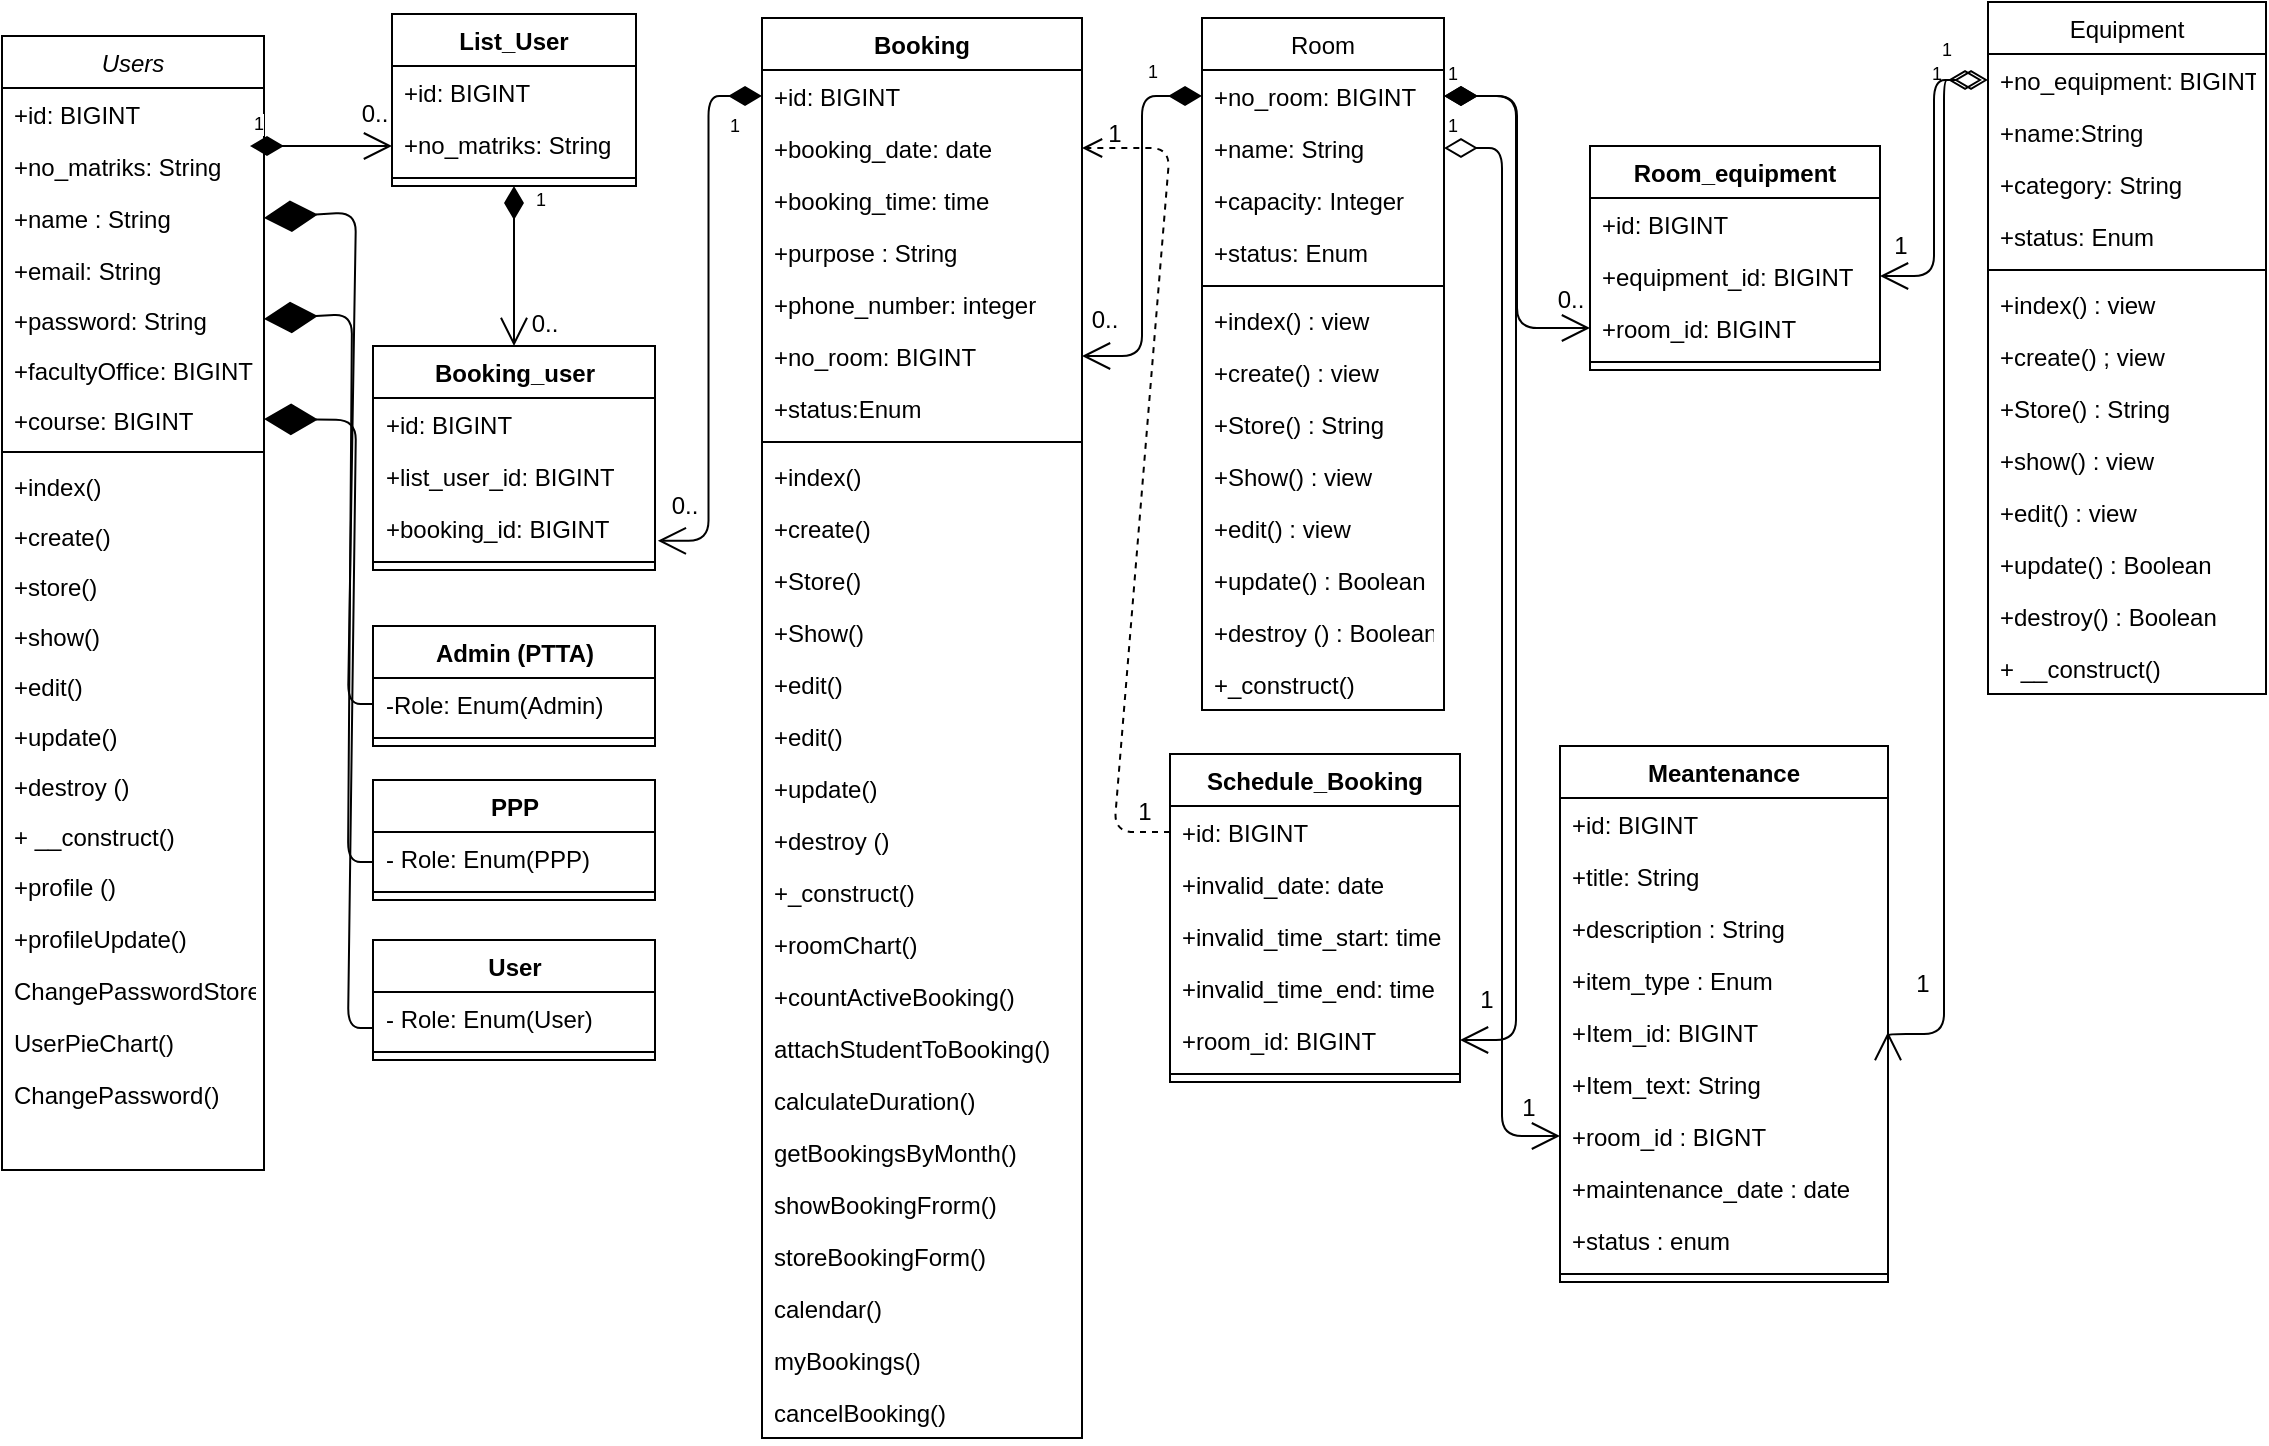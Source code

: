 <mxfile>
    <diagram id="C5RBs43oDa-KdzZeNtuy" name="Page-1">
        <mxGraphModel dx="941" dy="563" grid="0" gridSize="10" guides="1" tooltips="1" connect="1" arrows="1" fold="1" page="1" pageScale="1" pageWidth="1169" pageHeight="827" math="0" shadow="0">
            <root>
                <mxCell id="WIyWlLk6GJQsqaUBKTNV-0"/>
                <mxCell id="WIyWlLk6GJQsqaUBKTNV-1" parent="WIyWlLk6GJQsqaUBKTNV-0"/>
                <mxCell id="zkfFHV4jXpPFQw0GAbJ--0" value="Users" style="swimlane;fontStyle=2;align=center;verticalAlign=top;childLayout=stackLayout;horizontal=1;startSize=26;horizontalStack=0;resizeParent=1;resizeLast=0;collapsible=1;marginBottom=0;rounded=0;shadow=0;strokeWidth=1;" parent="WIyWlLk6GJQsqaUBKTNV-1" vertex="1">
                    <mxGeometry x="23" y="23" width="131" height="567" as="geometry">
                        <mxRectangle x="7" y="9" width="160" height="26" as="alternateBounds"/>
                    </mxGeometry>
                </mxCell>
                <mxCell id="zkfFHV4jXpPFQw0GAbJ--1" value="+id: BIGINT" style="text;align=left;verticalAlign=top;spacingLeft=4;spacingRight=4;overflow=hidden;rotatable=0;points=[[0,0.5],[1,0.5]];portConstraint=eastwest;" parent="zkfFHV4jXpPFQw0GAbJ--0" vertex="1">
                    <mxGeometry y="26" width="131" height="26" as="geometry"/>
                </mxCell>
                <mxCell id="zkfFHV4jXpPFQw0GAbJ--2" value="+no_matriks: String" style="text;align=left;verticalAlign=top;spacingLeft=4;spacingRight=4;overflow=hidden;rotatable=0;points=[[0,0.5],[1,0.5]];portConstraint=eastwest;rounded=0;shadow=0;html=0;" parent="zkfFHV4jXpPFQw0GAbJ--0" vertex="1">
                    <mxGeometry y="52" width="131" height="26" as="geometry"/>
                </mxCell>
                <mxCell id="zkfFHV4jXpPFQw0GAbJ--3" value="+name : String" style="text;align=left;verticalAlign=top;spacingLeft=4;spacingRight=4;overflow=hidden;rotatable=0;points=[[0,0.5],[1,0.5]];portConstraint=eastwest;rounded=0;shadow=0;html=0;" parent="zkfFHV4jXpPFQw0GAbJ--0" vertex="1">
                    <mxGeometry y="78" width="131" height="26" as="geometry"/>
                </mxCell>
                <mxCell id="zkfFHV4jXpPFQw0GAbJ--5" value="+email: String" style="text;align=left;verticalAlign=top;spacingLeft=4;spacingRight=4;overflow=hidden;rotatable=0;points=[[0,0.5],[1,0.5]];portConstraint=eastwest;" parent="zkfFHV4jXpPFQw0GAbJ--0" vertex="1">
                    <mxGeometry y="104" width="131" height="25" as="geometry"/>
                </mxCell>
                <mxCell id="dc5tJiSx3U5dg_iKjcZc-2" value="+password: String" style="text;align=left;verticalAlign=top;spacingLeft=4;spacingRight=4;overflow=hidden;rotatable=0;points=[[0,0.5],[1,0.5]];portConstraint=eastwest;" parent="zkfFHV4jXpPFQw0GAbJ--0" vertex="1">
                    <mxGeometry y="129" width="131" height="25" as="geometry"/>
                </mxCell>
                <mxCell id="dc5tJiSx3U5dg_iKjcZc-3" value="+facultyOffice: BIGINT" style="text;align=left;verticalAlign=top;spacingLeft=4;spacingRight=4;overflow=hidden;rotatable=0;points=[[0,0.5],[1,0.5]];portConstraint=eastwest;" parent="zkfFHV4jXpPFQw0GAbJ--0" vertex="1">
                    <mxGeometry y="154" width="131" height="25" as="geometry"/>
                </mxCell>
                <mxCell id="dc5tJiSx3U5dg_iKjcZc-6" value="+course: BIGINT" style="text;align=left;verticalAlign=top;spacingLeft=4;spacingRight=4;overflow=hidden;rotatable=0;points=[[0,0.5],[1,0.5]];portConstraint=eastwest;" parent="zkfFHV4jXpPFQw0GAbJ--0" vertex="1">
                    <mxGeometry y="179" width="131" height="25" as="geometry"/>
                </mxCell>
                <mxCell id="zkfFHV4jXpPFQw0GAbJ--4" value="" style="line;html=1;strokeWidth=1;align=left;verticalAlign=middle;spacingTop=-1;spacingLeft=3;spacingRight=3;rotatable=0;labelPosition=right;points=[];portConstraint=eastwest;" parent="zkfFHV4jXpPFQw0GAbJ--0" vertex="1">
                    <mxGeometry y="204" width="131" height="8" as="geometry"/>
                </mxCell>
                <mxCell id="dc5tJiSx3U5dg_iKjcZc-72" value="+index()" style="text;align=left;verticalAlign=top;spacingLeft=4;spacingRight=4;overflow=hidden;rotatable=0;points=[[0,0.5],[1,0.5]];portConstraint=eastwest;" parent="zkfFHV4jXpPFQw0GAbJ--0" vertex="1">
                    <mxGeometry y="212" width="131" height="25" as="geometry"/>
                </mxCell>
                <mxCell id="dc5tJiSx3U5dg_iKjcZc-73" value="+create()" style="text;align=left;verticalAlign=top;spacingLeft=4;spacingRight=4;overflow=hidden;rotatable=0;points=[[0,0.5],[1,0.5]];portConstraint=eastwest;" parent="zkfFHV4jXpPFQw0GAbJ--0" vertex="1">
                    <mxGeometry y="237" width="131" height="25" as="geometry"/>
                </mxCell>
                <mxCell id="dc5tJiSx3U5dg_iKjcZc-74" value="+store()" style="text;align=left;verticalAlign=top;spacingLeft=4;spacingRight=4;overflow=hidden;rotatable=0;points=[[0,0.5],[1,0.5]];portConstraint=eastwest;" parent="zkfFHV4jXpPFQw0GAbJ--0" vertex="1">
                    <mxGeometry y="262" width="131" height="25" as="geometry"/>
                </mxCell>
                <mxCell id="dc5tJiSx3U5dg_iKjcZc-75" value="+show()" style="text;align=left;verticalAlign=top;spacingLeft=4;spacingRight=4;overflow=hidden;rotatable=0;points=[[0,0.5],[1,0.5]];portConstraint=eastwest;" parent="zkfFHV4jXpPFQw0GAbJ--0" vertex="1">
                    <mxGeometry y="287" width="131" height="25" as="geometry"/>
                </mxCell>
                <mxCell id="dc5tJiSx3U5dg_iKjcZc-76" value="+edit()" style="text;align=left;verticalAlign=top;spacingLeft=4;spacingRight=4;overflow=hidden;rotatable=0;points=[[0,0.5],[1,0.5]];portConstraint=eastwest;" parent="zkfFHV4jXpPFQw0GAbJ--0" vertex="1">
                    <mxGeometry y="312" width="131" height="25" as="geometry"/>
                </mxCell>
                <mxCell id="dc5tJiSx3U5dg_iKjcZc-77" value="+update() " style="text;align=left;verticalAlign=top;spacingLeft=4;spacingRight=4;overflow=hidden;rotatable=0;points=[[0,0.5],[1,0.5]];portConstraint=eastwest;" parent="zkfFHV4jXpPFQw0GAbJ--0" vertex="1">
                    <mxGeometry y="337" width="131" height="25" as="geometry"/>
                </mxCell>
                <mxCell id="dc5tJiSx3U5dg_iKjcZc-5" value="+destroy ()" style="text;align=left;verticalAlign=top;spacingLeft=4;spacingRight=4;overflow=hidden;rotatable=0;points=[[0,0.5],[1,0.5]];portConstraint=eastwest;" parent="zkfFHV4jXpPFQw0GAbJ--0" vertex="1">
                    <mxGeometry y="362" width="131" height="25" as="geometry"/>
                </mxCell>
                <mxCell id="dc5tJiSx3U5dg_iKjcZc-86" value="+ __construct()" style="text;align=left;verticalAlign=top;spacingLeft=4;spacingRight=4;overflow=hidden;rotatable=0;points=[[0,0.5],[1,0.5]];portConstraint=eastwest;" parent="zkfFHV4jXpPFQw0GAbJ--0" vertex="1">
                    <mxGeometry y="387" width="131" height="25" as="geometry"/>
                </mxCell>
                <mxCell id="2" value="+profile ()&amp;nbsp;" style="text;strokeColor=none;fillColor=none;align=left;verticalAlign=top;spacingLeft=4;spacingRight=4;overflow=hidden;rotatable=0;points=[[0,0.5],[1,0.5]];portConstraint=eastwest;whiteSpace=wrap;html=1;" parent="zkfFHV4jXpPFQw0GAbJ--0" vertex="1">
                    <mxGeometry y="412" width="131" height="26" as="geometry"/>
                </mxCell>
                <mxCell id="3" value="+profileUpdate()&amp;nbsp;" style="text;strokeColor=none;fillColor=none;align=left;verticalAlign=top;spacingLeft=4;spacingRight=4;overflow=hidden;rotatable=0;points=[[0,0.5],[1,0.5]];portConstraint=eastwest;whiteSpace=wrap;html=1;" parent="zkfFHV4jXpPFQw0GAbJ--0" vertex="1">
                    <mxGeometry y="438" width="131" height="26" as="geometry"/>
                </mxCell>
                <mxCell id="7" value="ChangePasswordStore()&amp;nbsp;" style="text;strokeColor=none;fillColor=none;align=left;verticalAlign=top;spacingLeft=4;spacingRight=4;overflow=hidden;rotatable=0;points=[[0,0.5],[1,0.5]];portConstraint=eastwest;whiteSpace=wrap;html=1;" parent="zkfFHV4jXpPFQw0GAbJ--0" vertex="1">
                    <mxGeometry y="464" width="131" height="26" as="geometry"/>
                </mxCell>
                <mxCell id="9" value="UserPieChart()&amp;nbsp;" style="text;strokeColor=none;fillColor=none;align=left;verticalAlign=top;spacingLeft=4;spacingRight=4;overflow=hidden;rotatable=0;points=[[0,0.5],[1,0.5]];portConstraint=eastwest;whiteSpace=wrap;html=1;" parent="zkfFHV4jXpPFQw0GAbJ--0" vertex="1">
                    <mxGeometry y="490" width="131" height="26" as="geometry"/>
                </mxCell>
                <mxCell id="6" value="ChangePassword()" style="text;strokeColor=none;fillColor=none;align=left;verticalAlign=top;spacingLeft=4;spacingRight=4;overflow=hidden;rotatable=0;points=[[0,0.5],[1,0.5]];portConstraint=eastwest;whiteSpace=wrap;html=1;" parent="zkfFHV4jXpPFQw0GAbJ--0" vertex="1">
                    <mxGeometry y="516" width="131" height="26" as="geometry"/>
                </mxCell>
                <mxCell id="zkfFHV4jXpPFQw0GAbJ--17" value="Room" style="swimlane;fontStyle=0;align=center;verticalAlign=top;childLayout=stackLayout;horizontal=1;startSize=26;horizontalStack=0;resizeParent=1;resizeLast=0;collapsible=1;marginBottom=0;rounded=0;shadow=0;strokeWidth=1;" parent="WIyWlLk6GJQsqaUBKTNV-1" vertex="1">
                    <mxGeometry x="623" y="14" width="121" height="346" as="geometry">
                        <mxRectangle x="352" y="335" width="160" height="26" as="alternateBounds"/>
                    </mxGeometry>
                </mxCell>
                <mxCell id="zkfFHV4jXpPFQw0GAbJ--18" value="+no_room: BIGINT" style="text;align=left;verticalAlign=top;spacingLeft=4;spacingRight=4;overflow=hidden;rotatable=0;points=[[0,0.5],[1,0.5]];portConstraint=eastwest;" parent="zkfFHV4jXpPFQw0GAbJ--17" vertex="1">
                    <mxGeometry y="26" width="121" height="26" as="geometry"/>
                </mxCell>
                <mxCell id="zkfFHV4jXpPFQw0GAbJ--19" value="+name: String" style="text;align=left;verticalAlign=top;spacingLeft=4;spacingRight=4;overflow=hidden;rotatable=0;points=[[0,0.5],[1,0.5]];portConstraint=eastwest;rounded=0;shadow=0;html=0;" parent="zkfFHV4jXpPFQw0GAbJ--17" vertex="1">
                    <mxGeometry y="52" width="121" height="26" as="geometry"/>
                </mxCell>
                <mxCell id="zkfFHV4jXpPFQw0GAbJ--20" value="+capacity: Integer " style="text;align=left;verticalAlign=top;spacingLeft=4;spacingRight=4;overflow=hidden;rotatable=0;points=[[0,0.5],[1,0.5]];portConstraint=eastwest;rounded=0;shadow=0;html=0;" parent="zkfFHV4jXpPFQw0GAbJ--17" vertex="1">
                    <mxGeometry y="78" width="121" height="26" as="geometry"/>
                </mxCell>
                <mxCell id="zkfFHV4jXpPFQw0GAbJ--21" value="+status: Enum" style="text;align=left;verticalAlign=top;spacingLeft=4;spacingRight=4;overflow=hidden;rotatable=0;points=[[0,0.5],[1,0.5]];portConstraint=eastwest;rounded=0;shadow=0;html=0;" parent="zkfFHV4jXpPFQw0GAbJ--17" vertex="1">
                    <mxGeometry y="104" width="121" height="26" as="geometry"/>
                </mxCell>
                <mxCell id="zkfFHV4jXpPFQw0GAbJ--23" value="" style="line;html=1;strokeWidth=1;align=left;verticalAlign=middle;spacingTop=-1;spacingLeft=3;spacingRight=3;rotatable=0;labelPosition=right;points=[];portConstraint=eastwest;" parent="zkfFHV4jXpPFQw0GAbJ--17" vertex="1">
                    <mxGeometry y="130" width="121" height="8" as="geometry"/>
                </mxCell>
                <mxCell id="zkfFHV4jXpPFQw0GAbJ--24" value="+index() : view" style="text;align=left;verticalAlign=top;spacingLeft=4;spacingRight=4;overflow=hidden;rotatable=0;points=[[0,0.5],[1,0.5]];portConstraint=eastwest;" parent="zkfFHV4jXpPFQw0GAbJ--17" vertex="1">
                    <mxGeometry y="138" width="121" height="26" as="geometry"/>
                </mxCell>
                <mxCell id="dc5tJiSx3U5dg_iKjcZc-102" value="+create() : view" style="text;align=left;verticalAlign=top;spacingLeft=4;spacingRight=4;overflow=hidden;rotatable=0;points=[[0,0.5],[1,0.5]];portConstraint=eastwest;" parent="zkfFHV4jXpPFQw0GAbJ--17" vertex="1">
                    <mxGeometry y="164" width="121" height="26" as="geometry"/>
                </mxCell>
                <mxCell id="dc5tJiSx3U5dg_iKjcZc-103" value="+Store() : String" style="text;align=left;verticalAlign=top;spacingLeft=4;spacingRight=4;overflow=hidden;rotatable=0;points=[[0,0.5],[1,0.5]];portConstraint=eastwest;" parent="zkfFHV4jXpPFQw0GAbJ--17" vertex="1">
                    <mxGeometry y="190" width="121" height="26" as="geometry"/>
                </mxCell>
                <mxCell id="dc5tJiSx3U5dg_iKjcZc-104" value="+Show() : view" style="text;align=left;verticalAlign=top;spacingLeft=4;spacingRight=4;overflow=hidden;rotatable=0;points=[[0,0.5],[1,0.5]];portConstraint=eastwest;" parent="zkfFHV4jXpPFQw0GAbJ--17" vertex="1">
                    <mxGeometry y="216" width="121" height="26" as="geometry"/>
                </mxCell>
                <mxCell id="dc5tJiSx3U5dg_iKjcZc-105" value="+edit() : view" style="text;align=left;verticalAlign=top;spacingLeft=4;spacingRight=4;overflow=hidden;rotatable=0;points=[[0,0.5],[1,0.5]];portConstraint=eastwest;" parent="zkfFHV4jXpPFQw0GAbJ--17" vertex="1">
                    <mxGeometry y="242" width="121" height="26" as="geometry"/>
                </mxCell>
                <mxCell id="dc5tJiSx3U5dg_iKjcZc-106" value="+update() : Boolean " style="text;align=left;verticalAlign=top;spacingLeft=4;spacingRight=4;overflow=hidden;rotatable=0;points=[[0,0.5],[1,0.5]];portConstraint=eastwest;" parent="zkfFHV4jXpPFQw0GAbJ--17" vertex="1">
                    <mxGeometry y="268" width="121" height="26" as="geometry"/>
                </mxCell>
                <mxCell id="dc5tJiSx3U5dg_iKjcZc-107" value="+destroy () : Boolean" style="text;align=left;verticalAlign=top;spacingLeft=4;spacingRight=4;overflow=hidden;rotatable=0;points=[[0,0.5],[1,0.5]];portConstraint=eastwest;" parent="zkfFHV4jXpPFQw0GAbJ--17" vertex="1">
                    <mxGeometry y="294" width="121" height="26" as="geometry"/>
                </mxCell>
                <mxCell id="dc5tJiSx3U5dg_iKjcZc-108" value="+_construct() " style="text;align=left;verticalAlign=top;spacingLeft=4;spacingRight=4;overflow=hidden;rotatable=0;points=[[0,0.5],[1,0.5]];portConstraint=eastwest;" parent="zkfFHV4jXpPFQw0GAbJ--17" vertex="1">
                    <mxGeometry y="320" width="121" height="26" as="geometry"/>
                </mxCell>
                <mxCell id="dc5tJiSx3U5dg_iKjcZc-39" value="Booking" style="swimlane;fontStyle=1;align=center;verticalAlign=top;childLayout=stackLayout;horizontal=1;startSize=26;horizontalStack=0;resizeParent=1;resizeParentMax=0;resizeLast=0;collapsible=1;marginBottom=0;whiteSpace=wrap;html=1;" parent="WIyWlLk6GJQsqaUBKTNV-1" vertex="1">
                    <mxGeometry x="403" y="14" width="160" height="710" as="geometry">
                        <mxRectangle x="390" y="461" width="78" height="26" as="alternateBounds"/>
                    </mxGeometry>
                </mxCell>
                <mxCell id="dc5tJiSx3U5dg_iKjcZc-44" value="+id: BIGINT" style="text;strokeColor=none;fillColor=none;align=left;verticalAlign=top;spacingLeft=4;spacingRight=4;overflow=hidden;rotatable=0;points=[[0,0.5],[1,0.5]];portConstraint=eastwest;whiteSpace=wrap;html=1;" parent="dc5tJiSx3U5dg_iKjcZc-39" vertex="1">
                    <mxGeometry y="26" width="160" height="26" as="geometry"/>
                </mxCell>
                <mxCell id="dc5tJiSx3U5dg_iKjcZc-45" value="+booking_date: date" style="text;strokeColor=none;fillColor=none;align=left;verticalAlign=top;spacingLeft=4;spacingRight=4;overflow=hidden;rotatable=0;points=[[0,0.5],[1,0.5]];portConstraint=eastwest;whiteSpace=wrap;html=1;" parent="dc5tJiSx3U5dg_iKjcZc-39" vertex="1">
                    <mxGeometry y="52" width="160" height="26" as="geometry"/>
                </mxCell>
                <mxCell id="dc5tJiSx3U5dg_iKjcZc-46" value="+booking_time: time" style="text;strokeColor=none;fillColor=none;align=left;verticalAlign=top;spacingLeft=4;spacingRight=4;overflow=hidden;rotatable=0;points=[[0,0.5],[1,0.5]];portConstraint=eastwest;whiteSpace=wrap;html=1;" parent="dc5tJiSx3U5dg_iKjcZc-39" vertex="1">
                    <mxGeometry y="78" width="160" height="26" as="geometry"/>
                </mxCell>
                <mxCell id="dc5tJiSx3U5dg_iKjcZc-40" value="+purpose : String" style="text;strokeColor=none;fillColor=none;align=left;verticalAlign=top;spacingLeft=4;spacingRight=4;overflow=hidden;rotatable=0;points=[[0,0.5],[1,0.5]];portConstraint=eastwest;whiteSpace=wrap;html=1;" parent="dc5tJiSx3U5dg_iKjcZc-39" vertex="1">
                    <mxGeometry y="104" width="160" height="26" as="geometry"/>
                </mxCell>
                <mxCell id="dc5tJiSx3U5dg_iKjcZc-47" value="+phone_number: integer" style="text;strokeColor=none;fillColor=none;align=left;verticalAlign=top;spacingLeft=4;spacingRight=4;overflow=hidden;rotatable=0;points=[[0,0.5],[1,0.5]];portConstraint=eastwest;whiteSpace=wrap;html=1;" parent="dc5tJiSx3U5dg_iKjcZc-39" vertex="1">
                    <mxGeometry y="130" width="160" height="26" as="geometry"/>
                </mxCell>
                <mxCell id="dc5tJiSx3U5dg_iKjcZc-48" value="+no_room: BIGINT" style="text;strokeColor=none;fillColor=none;align=left;verticalAlign=top;spacingLeft=4;spacingRight=4;overflow=hidden;rotatable=0;points=[[0,0.5],[1,0.5]];portConstraint=eastwest;whiteSpace=wrap;html=1;" parent="dc5tJiSx3U5dg_iKjcZc-39" vertex="1">
                    <mxGeometry y="156" width="160" height="26" as="geometry"/>
                </mxCell>
                <mxCell id="dc5tJiSx3U5dg_iKjcZc-50" value="+status:Enum" style="text;strokeColor=none;fillColor=none;align=left;verticalAlign=top;spacingLeft=4;spacingRight=4;overflow=hidden;rotatable=0;points=[[0,0.5],[1,0.5]];portConstraint=eastwest;whiteSpace=wrap;html=1;" parent="dc5tJiSx3U5dg_iKjcZc-39" vertex="1">
                    <mxGeometry y="182" width="160" height="26" as="geometry"/>
                </mxCell>
                <mxCell id="dc5tJiSx3U5dg_iKjcZc-41" value="" style="line;strokeWidth=1;fillColor=none;align=left;verticalAlign=middle;spacingTop=-1;spacingLeft=3;spacingRight=3;rotatable=0;labelPosition=right;points=[];portConstraint=eastwest;strokeColor=inherit;" parent="dc5tJiSx3U5dg_iKjcZc-39" vertex="1">
                    <mxGeometry y="208" width="160" height="8" as="geometry"/>
                </mxCell>
                <mxCell id="dc5tJiSx3U5dg_iKjcZc-42" value="&lt;span style=&quot;text-wrap-mode: nowrap;&quot;&gt;+index()&amp;nbsp;&lt;/span&gt;" style="text;strokeColor=none;fillColor=none;align=left;verticalAlign=top;spacingLeft=4;spacingRight=4;overflow=hidden;rotatable=0;points=[[0,0.5],[1,0.5]];portConstraint=eastwest;whiteSpace=wrap;html=1;" parent="dc5tJiSx3U5dg_iKjcZc-39" vertex="1">
                    <mxGeometry y="216" width="160" height="26" as="geometry"/>
                </mxCell>
                <mxCell id="dc5tJiSx3U5dg_iKjcZc-109" value="&lt;span style=&quot;text-wrap-mode: nowrap;&quot;&gt;+create()&lt;/span&gt;" style="text;strokeColor=none;fillColor=none;align=left;verticalAlign=top;spacingLeft=4;spacingRight=4;overflow=hidden;rotatable=0;points=[[0,0.5],[1,0.5]];portConstraint=eastwest;whiteSpace=wrap;html=1;" parent="dc5tJiSx3U5dg_iKjcZc-39" vertex="1">
                    <mxGeometry y="242" width="160" height="26" as="geometry"/>
                </mxCell>
                <mxCell id="dc5tJiSx3U5dg_iKjcZc-110" value="&lt;span style=&quot;text-wrap-mode: nowrap;&quot;&gt;+Store()&amp;nbsp;&lt;/span&gt;" style="text;strokeColor=none;fillColor=none;align=left;verticalAlign=top;spacingLeft=4;spacingRight=4;overflow=hidden;rotatable=0;points=[[0,0.5],[1,0.5]];portConstraint=eastwest;whiteSpace=wrap;html=1;" parent="dc5tJiSx3U5dg_iKjcZc-39" vertex="1">
                    <mxGeometry y="268" width="160" height="26" as="geometry"/>
                </mxCell>
                <mxCell id="dc5tJiSx3U5dg_iKjcZc-111" value="&lt;span style=&quot;text-wrap-mode: nowrap;&quot;&gt;+Show()&lt;/span&gt;" style="text;strokeColor=none;fillColor=none;align=left;verticalAlign=top;spacingLeft=4;spacingRight=4;overflow=hidden;rotatable=0;points=[[0,0.5],[1,0.5]];portConstraint=eastwest;whiteSpace=wrap;html=1;" parent="dc5tJiSx3U5dg_iKjcZc-39" vertex="1">
                    <mxGeometry y="294" width="160" height="26" as="geometry"/>
                </mxCell>
                <mxCell id="dc5tJiSx3U5dg_iKjcZc-112" value="&lt;span style=&quot;text-wrap-mode: nowrap;&quot;&gt;+edit()&amp;nbsp;&lt;/span&gt;" style="text;strokeColor=none;fillColor=none;align=left;verticalAlign=top;spacingLeft=4;spacingRight=4;overflow=hidden;rotatable=0;points=[[0,0.5],[1,0.5]];portConstraint=eastwest;whiteSpace=wrap;html=1;" parent="dc5tJiSx3U5dg_iKjcZc-39" vertex="1">
                    <mxGeometry y="320" width="160" height="26" as="geometry"/>
                </mxCell>
                <mxCell id="dc5tJiSx3U5dg_iKjcZc-113" value="&lt;span style=&quot;text-wrap-mode: nowrap;&quot;&gt;+edit()&amp;nbsp;&lt;/span&gt;" style="text;strokeColor=none;fillColor=none;align=left;verticalAlign=top;spacingLeft=4;spacingRight=4;overflow=hidden;rotatable=0;points=[[0,0.5],[1,0.5]];portConstraint=eastwest;whiteSpace=wrap;html=1;" parent="dc5tJiSx3U5dg_iKjcZc-39" vertex="1">
                    <mxGeometry y="346" width="160" height="26" as="geometry"/>
                </mxCell>
                <mxCell id="dc5tJiSx3U5dg_iKjcZc-114" value="&lt;span style=&quot;text-wrap-mode: nowrap;&quot;&gt;+update()&amp;nbsp;&lt;/span&gt;" style="text;strokeColor=none;fillColor=none;align=left;verticalAlign=top;spacingLeft=4;spacingRight=4;overflow=hidden;rotatable=0;points=[[0,0.5],[1,0.5]];portConstraint=eastwest;whiteSpace=wrap;html=1;" parent="dc5tJiSx3U5dg_iKjcZc-39" vertex="1">
                    <mxGeometry y="372" width="160" height="26" as="geometry"/>
                </mxCell>
                <mxCell id="dc5tJiSx3U5dg_iKjcZc-115" value="&lt;span style=&quot;text-wrap-mode: nowrap;&quot;&gt;+destroy ()&lt;/span&gt;" style="text;strokeColor=none;fillColor=none;align=left;verticalAlign=top;spacingLeft=4;spacingRight=4;overflow=hidden;rotatable=0;points=[[0,0.5],[1,0.5]];portConstraint=eastwest;whiteSpace=wrap;html=1;" parent="dc5tJiSx3U5dg_iKjcZc-39" vertex="1">
                    <mxGeometry y="398" width="160" height="26" as="geometry"/>
                </mxCell>
                <mxCell id="dc5tJiSx3U5dg_iKjcZc-116" value="&lt;span style=&quot;text-wrap-mode: nowrap;&quot;&gt;+_construct()&amp;nbsp;&lt;/span&gt;" style="text;strokeColor=none;fillColor=none;align=left;verticalAlign=top;spacingLeft=4;spacingRight=4;overflow=hidden;rotatable=0;points=[[0,0.5],[1,0.5]];portConstraint=eastwest;whiteSpace=wrap;html=1;" parent="dc5tJiSx3U5dg_iKjcZc-39" vertex="1">
                    <mxGeometry y="424" width="160" height="26" as="geometry"/>
                </mxCell>
                <mxCell id="dc5tJiSx3U5dg_iKjcZc-117" value="&lt;span style=&quot;text-wrap-mode: nowrap;&quot;&gt;+roomChart()&amp;nbsp;&lt;/span&gt;" style="text;strokeColor=none;fillColor=none;align=left;verticalAlign=top;spacingLeft=4;spacingRight=4;overflow=hidden;rotatable=0;points=[[0,0.5],[1,0.5]];portConstraint=eastwest;whiteSpace=wrap;html=1;" parent="dc5tJiSx3U5dg_iKjcZc-39" vertex="1">
                    <mxGeometry y="450" width="160" height="26" as="geometry"/>
                </mxCell>
                <mxCell id="116" value="&lt;span style=&quot;text-wrap-mode: nowrap;&quot;&gt;+countActiveBooking()&lt;/span&gt;" style="text;strokeColor=none;fillColor=none;align=left;verticalAlign=top;spacingLeft=4;spacingRight=4;overflow=hidden;rotatable=0;points=[[0,0.5],[1,0.5]];portConstraint=eastwest;whiteSpace=wrap;html=1;" parent="dc5tJiSx3U5dg_iKjcZc-39" vertex="1">
                    <mxGeometry y="476" width="160" height="26" as="geometry"/>
                </mxCell>
                <mxCell id="117" value="&lt;span style=&quot;text-wrap-mode: nowrap;&quot;&gt;attachStudentToBooking()&lt;/span&gt;" style="text;strokeColor=none;fillColor=none;align=left;verticalAlign=top;spacingLeft=4;spacingRight=4;overflow=hidden;rotatable=0;points=[[0,0.5],[1,0.5]];portConstraint=eastwest;whiteSpace=wrap;html=1;" parent="dc5tJiSx3U5dg_iKjcZc-39" vertex="1">
                    <mxGeometry y="502" width="160" height="26" as="geometry"/>
                </mxCell>
                <mxCell id="118" value="&lt;span style=&quot;text-wrap-mode: nowrap;&quot;&gt;calculateDuration()&lt;/span&gt;" style="text;strokeColor=none;fillColor=none;align=left;verticalAlign=top;spacingLeft=4;spacingRight=4;overflow=hidden;rotatable=0;points=[[0,0.5],[1,0.5]];portConstraint=eastwest;whiteSpace=wrap;html=1;" parent="dc5tJiSx3U5dg_iKjcZc-39" vertex="1">
                    <mxGeometry y="528" width="160" height="26" as="geometry"/>
                </mxCell>
                <mxCell id="119" value="&lt;span style=&quot;text-wrap-mode: nowrap;&quot;&gt;getBookingsByMonth()&lt;/span&gt;" style="text;strokeColor=none;fillColor=none;align=left;verticalAlign=top;spacingLeft=4;spacingRight=4;overflow=hidden;rotatable=0;points=[[0,0.5],[1,0.5]];portConstraint=eastwest;whiteSpace=wrap;html=1;" parent="dc5tJiSx3U5dg_iKjcZc-39" vertex="1">
                    <mxGeometry y="554" width="160" height="26" as="geometry"/>
                </mxCell>
                <mxCell id="120" value="&lt;span style=&quot;text-wrap-mode: nowrap;&quot;&gt;showBookingFrorm()&lt;/span&gt;" style="text;strokeColor=none;fillColor=none;align=left;verticalAlign=top;spacingLeft=4;spacingRight=4;overflow=hidden;rotatable=0;points=[[0,0.5],[1,0.5]];portConstraint=eastwest;whiteSpace=wrap;html=1;" parent="dc5tJiSx3U5dg_iKjcZc-39" vertex="1">
                    <mxGeometry y="580" width="160" height="26" as="geometry"/>
                </mxCell>
                <mxCell id="121" value="&lt;span style=&quot;text-wrap-mode: nowrap;&quot;&gt;storeBookingForm()&lt;/span&gt;" style="text;strokeColor=none;fillColor=none;align=left;verticalAlign=top;spacingLeft=4;spacingRight=4;overflow=hidden;rotatable=0;points=[[0,0.5],[1,0.5]];portConstraint=eastwest;whiteSpace=wrap;html=1;" parent="dc5tJiSx3U5dg_iKjcZc-39" vertex="1">
                    <mxGeometry y="606" width="160" height="26" as="geometry"/>
                </mxCell>
                <mxCell id="122" value="&lt;span style=&quot;text-wrap-mode: nowrap;&quot;&gt;calendar()&lt;/span&gt;" style="text;strokeColor=none;fillColor=none;align=left;verticalAlign=top;spacingLeft=4;spacingRight=4;overflow=hidden;rotatable=0;points=[[0,0.5],[1,0.5]];portConstraint=eastwest;whiteSpace=wrap;html=1;" parent="dc5tJiSx3U5dg_iKjcZc-39" vertex="1">
                    <mxGeometry y="632" width="160" height="26" as="geometry"/>
                </mxCell>
                <mxCell id="123" value="myBookings()" style="text;strokeColor=none;fillColor=none;align=left;verticalAlign=top;spacingLeft=4;spacingRight=4;overflow=hidden;rotatable=0;points=[[0,0.5],[1,0.5]];portConstraint=eastwest;whiteSpace=wrap;html=1;" parent="dc5tJiSx3U5dg_iKjcZc-39" vertex="1">
                    <mxGeometry y="658" width="160" height="26" as="geometry"/>
                </mxCell>
                <mxCell id="38" value="cancelBooking()" style="text;strokeColor=none;fillColor=none;align=left;verticalAlign=top;spacingLeft=4;spacingRight=4;overflow=hidden;rotatable=0;points=[[0,0.5],[1,0.5]];portConstraint=eastwest;whiteSpace=wrap;html=1;" parent="dc5tJiSx3U5dg_iKjcZc-39" vertex="1">
                    <mxGeometry y="684" width="160" height="26" as="geometry"/>
                </mxCell>
                <mxCell id="dc5tJiSx3U5dg_iKjcZc-88" value="Equipment" style="swimlane;fontStyle=0;align=center;verticalAlign=top;childLayout=stackLayout;horizontal=1;startSize=26;horizontalStack=0;resizeParent=1;resizeLast=0;collapsible=1;marginBottom=0;rounded=0;shadow=0;strokeWidth=1;" parent="WIyWlLk6GJQsqaUBKTNV-1" vertex="1">
                    <mxGeometry x="1016" y="6" width="139" height="346" as="geometry">
                        <mxRectangle x="27" y="335" width="160" height="26" as="alternateBounds"/>
                    </mxGeometry>
                </mxCell>
                <mxCell id="dc5tJiSx3U5dg_iKjcZc-89" value="+no_equipment: BIGINT" style="text;align=left;verticalAlign=top;spacingLeft=4;spacingRight=4;overflow=hidden;rotatable=0;points=[[0,0.5],[1,0.5]];portConstraint=eastwest;" parent="dc5tJiSx3U5dg_iKjcZc-88" vertex="1">
                    <mxGeometry y="26" width="139" height="26" as="geometry"/>
                </mxCell>
                <mxCell id="dc5tJiSx3U5dg_iKjcZc-90" value="+name:String" style="text;align=left;verticalAlign=top;spacingLeft=4;spacingRight=4;overflow=hidden;rotatable=0;points=[[0,0.5],[1,0.5]];portConstraint=eastwest;rounded=0;shadow=0;html=0;" parent="dc5tJiSx3U5dg_iKjcZc-88" vertex="1">
                    <mxGeometry y="52" width="139" height="26" as="geometry"/>
                </mxCell>
                <mxCell id="dc5tJiSx3U5dg_iKjcZc-91" value="+category: String" style="text;align=left;verticalAlign=top;spacingLeft=4;spacingRight=4;overflow=hidden;rotatable=0;points=[[0,0.5],[1,0.5]];portConstraint=eastwest;rounded=0;shadow=0;html=0;" parent="dc5tJiSx3U5dg_iKjcZc-88" vertex="1">
                    <mxGeometry y="78" width="139" height="26" as="geometry"/>
                </mxCell>
                <mxCell id="dc5tJiSx3U5dg_iKjcZc-92" value="+status: Enum" style="text;align=left;verticalAlign=top;spacingLeft=4;spacingRight=4;overflow=hidden;rotatable=0;points=[[0,0.5],[1,0.5]];portConstraint=eastwest;rounded=0;shadow=0;html=0;" parent="dc5tJiSx3U5dg_iKjcZc-88" vertex="1">
                    <mxGeometry y="104" width="139" height="26" as="geometry"/>
                </mxCell>
                <mxCell id="dc5tJiSx3U5dg_iKjcZc-93" value="" style="line;html=1;strokeWidth=1;align=left;verticalAlign=middle;spacingTop=-1;spacingLeft=3;spacingRight=3;rotatable=0;labelPosition=right;points=[];portConstraint=eastwest;" parent="dc5tJiSx3U5dg_iKjcZc-88" vertex="1">
                    <mxGeometry y="130" width="139" height="8" as="geometry"/>
                </mxCell>
                <mxCell id="dc5tJiSx3U5dg_iKjcZc-94" value="+index() : view" style="text;align=left;verticalAlign=top;spacingLeft=4;spacingRight=4;overflow=hidden;rotatable=0;points=[[0,0.5],[1,0.5]];portConstraint=eastwest;" parent="dc5tJiSx3U5dg_iKjcZc-88" vertex="1">
                    <mxGeometry y="138" width="139" height="26" as="geometry"/>
                </mxCell>
                <mxCell id="dc5tJiSx3U5dg_iKjcZc-95" value="+create() ; view" style="text;align=left;verticalAlign=top;spacingLeft=4;spacingRight=4;overflow=hidden;rotatable=0;points=[[0,0.5],[1,0.5]];portConstraint=eastwest;" parent="dc5tJiSx3U5dg_iKjcZc-88" vertex="1">
                    <mxGeometry y="164" width="139" height="26" as="geometry"/>
                </mxCell>
                <mxCell id="dc5tJiSx3U5dg_iKjcZc-96" value="+Store() : String" style="text;align=left;verticalAlign=top;spacingLeft=4;spacingRight=4;overflow=hidden;rotatable=0;points=[[0,0.5],[1,0.5]];portConstraint=eastwest;" parent="dc5tJiSx3U5dg_iKjcZc-88" vertex="1">
                    <mxGeometry y="190" width="139" height="26" as="geometry"/>
                </mxCell>
                <mxCell id="dc5tJiSx3U5dg_iKjcZc-97" value="+show() : view" style="text;align=left;verticalAlign=top;spacingLeft=4;spacingRight=4;overflow=hidden;rotatable=0;points=[[0,0.5],[1,0.5]];portConstraint=eastwest;" parent="dc5tJiSx3U5dg_iKjcZc-88" vertex="1">
                    <mxGeometry y="216" width="139" height="26" as="geometry"/>
                </mxCell>
                <mxCell id="dc5tJiSx3U5dg_iKjcZc-98" value="+edit() : view" style="text;align=left;verticalAlign=top;spacingLeft=4;spacingRight=4;overflow=hidden;rotatable=0;points=[[0,0.5],[1,0.5]];portConstraint=eastwest;" parent="dc5tJiSx3U5dg_iKjcZc-88" vertex="1">
                    <mxGeometry y="242" width="139" height="26" as="geometry"/>
                </mxCell>
                <mxCell id="dc5tJiSx3U5dg_iKjcZc-99" value="+update() : Boolean" style="text;align=left;verticalAlign=top;spacingLeft=4;spacingRight=4;overflow=hidden;rotatable=0;points=[[0,0.5],[1,0.5]];portConstraint=eastwest;" parent="dc5tJiSx3U5dg_iKjcZc-88" vertex="1">
                    <mxGeometry y="268" width="139" height="26" as="geometry"/>
                </mxCell>
                <mxCell id="dc5tJiSx3U5dg_iKjcZc-100" value="+destroy() : Boolean" style="text;align=left;verticalAlign=top;spacingLeft=4;spacingRight=4;overflow=hidden;rotatable=0;points=[[0,0.5],[1,0.5]];portConstraint=eastwest;" parent="dc5tJiSx3U5dg_iKjcZc-88" vertex="1">
                    <mxGeometry y="294" width="139" height="26" as="geometry"/>
                </mxCell>
                <mxCell id="dc5tJiSx3U5dg_iKjcZc-101" value="+ __construct()" style="text;align=left;verticalAlign=top;spacingLeft=4;spacingRight=4;overflow=hidden;rotatable=0;points=[[0,0.5],[1,0.5]];portConstraint=eastwest;" parent="dc5tJiSx3U5dg_iKjcZc-88" vertex="1">
                    <mxGeometry y="320" width="139" height="26" as="geometry"/>
                </mxCell>
                <mxCell id="19" value="List_User" style="swimlane;fontStyle=1;align=center;verticalAlign=top;childLayout=stackLayout;horizontal=1;startSize=26;horizontalStack=0;resizeParent=1;resizeParentMax=0;resizeLast=0;collapsible=1;marginBottom=0;whiteSpace=wrap;html=1;" parent="WIyWlLk6GJQsqaUBKTNV-1" vertex="1">
                    <mxGeometry x="218" y="12" width="122" height="86" as="geometry"/>
                </mxCell>
                <mxCell id="20" value="+id: BIGINT" style="text;strokeColor=none;fillColor=none;align=left;verticalAlign=top;spacingLeft=4;spacingRight=4;overflow=hidden;rotatable=0;points=[[0,0.5],[1,0.5]];portConstraint=eastwest;whiteSpace=wrap;html=1;" parent="19" vertex="1">
                    <mxGeometry y="26" width="122" height="26" as="geometry"/>
                </mxCell>
                <mxCell id="21" value="+no_matriks: String" style="text;strokeColor=none;fillColor=none;align=left;verticalAlign=top;spacingLeft=4;spacingRight=4;overflow=hidden;rotatable=0;points=[[0,0.5],[1,0.5]];portConstraint=eastwest;whiteSpace=wrap;html=1;" parent="19" vertex="1">
                    <mxGeometry y="52" width="122" height="26" as="geometry"/>
                </mxCell>
                <mxCell id="31" value="" style="line;strokeWidth=1;fillColor=none;align=left;verticalAlign=middle;spacingTop=-1;spacingLeft=3;spacingRight=3;rotatable=0;labelPosition=right;points=[];portConstraint=eastwest;strokeColor=inherit;" parent="19" vertex="1">
                    <mxGeometry y="78" width="122" height="8" as="geometry"/>
                </mxCell>
                <mxCell id="32" value="Booking_user" style="swimlane;fontStyle=1;align=center;verticalAlign=top;childLayout=stackLayout;horizontal=1;startSize=26;horizontalStack=0;resizeParent=1;resizeParentMax=0;resizeLast=0;collapsible=1;marginBottom=0;whiteSpace=wrap;html=1;" parent="WIyWlLk6GJQsqaUBKTNV-1" vertex="1">
                    <mxGeometry x="208.5" y="178" width="141" height="112" as="geometry"/>
                </mxCell>
                <mxCell id="33" value="+id: BIGINT" style="text;strokeColor=none;fillColor=none;align=left;verticalAlign=top;spacingLeft=4;spacingRight=4;overflow=hidden;rotatable=0;points=[[0,0.5],[1,0.5]];portConstraint=eastwest;whiteSpace=wrap;html=1;" parent="32" vertex="1">
                    <mxGeometry y="26" width="141" height="26" as="geometry"/>
                </mxCell>
                <mxCell id="34" value="+list_user_id: BIGINT" style="text;strokeColor=none;fillColor=none;align=left;verticalAlign=top;spacingLeft=4;spacingRight=4;overflow=hidden;rotatable=0;points=[[0,0.5],[1,0.5]];portConstraint=eastwest;whiteSpace=wrap;html=1;" parent="32" vertex="1">
                    <mxGeometry y="52" width="141" height="26" as="geometry"/>
                </mxCell>
                <mxCell id="36" value="+booking_id: BIGINT" style="text;strokeColor=none;fillColor=none;align=left;verticalAlign=top;spacingLeft=4;spacingRight=4;overflow=hidden;rotatable=0;points=[[0,0.5],[1,0.5]];portConstraint=eastwest;whiteSpace=wrap;html=1;" parent="32" vertex="1">
                    <mxGeometry y="78" width="141" height="26" as="geometry"/>
                </mxCell>
                <mxCell id="35" value="" style="line;strokeWidth=1;fillColor=none;align=left;verticalAlign=middle;spacingTop=-1;spacingLeft=3;spacingRight=3;rotatable=0;labelPosition=right;points=[];portConstraint=eastwest;strokeColor=inherit;" parent="32" vertex="1">
                    <mxGeometry y="104" width="141" height="8" as="geometry"/>
                </mxCell>
                <mxCell id="44" value="0.." style="text;html=1;strokeColor=none;fillColor=none;align=center;verticalAlign=middle;whiteSpace=wrap;rounded=0;" parent="WIyWlLk6GJQsqaUBKTNV-1" vertex="1">
                    <mxGeometry x="204" y="56" width="11" height="12" as="geometry"/>
                </mxCell>
                <mxCell id="48" value="0.." style="text;html=1;strokeColor=none;fillColor=none;align=center;verticalAlign=middle;whiteSpace=wrap;rounded=0;" parent="WIyWlLk6GJQsqaUBKTNV-1" vertex="1">
                    <mxGeometry x="289" y="161" width="11" height="12" as="geometry"/>
                </mxCell>
                <mxCell id="56" value="0.." style="text;html=1;strokeColor=none;fillColor=none;align=center;verticalAlign=middle;whiteSpace=wrap;rounded=0;" parent="WIyWlLk6GJQsqaUBKTNV-1" vertex="1">
                    <mxGeometry x="569" y="159" width="11" height="12" as="geometry"/>
                </mxCell>
                <mxCell id="59" value="Room_equipment" style="swimlane;fontStyle=1;align=center;verticalAlign=top;childLayout=stackLayout;horizontal=1;startSize=26;horizontalStack=0;resizeParent=1;resizeParentMax=0;resizeLast=0;collapsible=1;marginBottom=0;whiteSpace=wrap;html=1;" parent="WIyWlLk6GJQsqaUBKTNV-1" vertex="1">
                    <mxGeometry x="817" y="78" width="145" height="112" as="geometry"/>
                </mxCell>
                <mxCell id="60" value="+id: BIGINT" style="text;strokeColor=none;fillColor=none;align=left;verticalAlign=top;spacingLeft=4;spacingRight=4;overflow=hidden;rotatable=0;points=[[0,0.5],[1,0.5]];portConstraint=eastwest;whiteSpace=wrap;html=1;" parent="59" vertex="1">
                    <mxGeometry y="26" width="145" height="26" as="geometry"/>
                </mxCell>
                <mxCell id="61" value="+equipment_id: BIGINT" style="text;strokeColor=none;fillColor=none;align=left;verticalAlign=top;spacingLeft=4;spacingRight=4;overflow=hidden;rotatable=0;points=[[0,0.5],[1,0.5]];portConstraint=eastwest;whiteSpace=wrap;html=1;" parent="59" vertex="1">
                    <mxGeometry y="52" width="145" height="26" as="geometry"/>
                </mxCell>
                <mxCell id="62" value="+room_id: BIGINT" style="text;strokeColor=none;fillColor=none;align=left;verticalAlign=top;spacingLeft=4;spacingRight=4;overflow=hidden;rotatable=0;points=[[0,0.5],[1,0.5]];portConstraint=eastwest;whiteSpace=wrap;html=1;" parent="59" vertex="1">
                    <mxGeometry y="78" width="145" height="26" as="geometry"/>
                </mxCell>
                <mxCell id="63" value="" style="line;strokeWidth=1;fillColor=none;align=left;verticalAlign=middle;spacingTop=-1;spacingLeft=3;spacingRight=3;rotatable=0;labelPosition=right;points=[];portConstraint=eastwest;strokeColor=inherit;" parent="59" vertex="1">
                    <mxGeometry y="104" width="145" height="8" as="geometry"/>
                </mxCell>
                <mxCell id="65" value="1" style="text;html=1;strokeColor=none;fillColor=none;align=center;verticalAlign=middle;whiteSpace=wrap;rounded=0;" parent="WIyWlLk6GJQsqaUBKTNV-1" vertex="1">
                    <mxGeometry x="967" y="122" width="11" height="12" as="geometry"/>
                </mxCell>
                <mxCell id="70" value="1" style="endArrow=open;html=1;endSize=12;startArrow=diamondThin;startSize=14;startFill=1;edgeStyle=orthogonalEdgeStyle;align=left;verticalAlign=bottom;fontSize=9;exitX=1;exitY=0.5;exitDx=0;exitDy=0;entryX=1;entryY=0.5;entryDx=0;entryDy=0;" parent="WIyWlLk6GJQsqaUBKTNV-1" source="zkfFHV4jXpPFQw0GAbJ--18" target="96" edge="1">
                    <mxGeometry x="-1" y="3" relative="1" as="geometry">
                        <mxPoint x="834" y="397" as="sourcePoint"/>
                        <mxPoint x="994" y="397" as="targetPoint"/>
                        <Array as="points">
                            <mxPoint x="780" y="53"/>
                            <mxPoint x="780" y="525"/>
                        </Array>
                    </mxGeometry>
                </mxCell>
                <mxCell id="74" value="1" style="endArrow=open;html=1;endSize=12;startArrow=diamondThin;startSize=14;startFill=1;edgeStyle=orthogonalEdgeStyle;align=left;verticalAlign=bottom;fontSize=9;" parent="WIyWlLk6GJQsqaUBKTNV-1" edge="1">
                    <mxGeometry x="-1" y="3" relative="1" as="geometry">
                        <mxPoint x="147" y="78.0" as="sourcePoint"/>
                        <mxPoint x="218" y="78" as="targetPoint"/>
                    </mxGeometry>
                </mxCell>
                <mxCell id="77" value="1" style="endArrow=open;html=1;endSize=12;startArrow=diamondThin;startSize=14;startFill=1;edgeStyle=orthogonalEdgeStyle;align=left;verticalAlign=bottom;fontSize=9;exitX=0.5;exitY=1;exitDx=0;exitDy=0;entryX=0.5;entryY=0;entryDx=0;entryDy=0;" parent="WIyWlLk6GJQsqaUBKTNV-1" source="19" target="32" edge="1">
                    <mxGeometry x="-0.641" y="9" relative="1" as="geometry">
                        <mxPoint x="157.0" y="88.0" as="sourcePoint"/>
                        <mxPoint x="228" y="88" as="targetPoint"/>
                        <mxPoint as="offset"/>
                    </mxGeometry>
                </mxCell>
                <mxCell id="78" value="1" style="endArrow=open;html=1;endSize=12;startArrow=diamondThin;startSize=14;startFill=1;edgeStyle=orthogonalEdgeStyle;align=left;verticalAlign=bottom;fontSize=9;exitX=0;exitY=0.5;exitDx=0;exitDy=0;entryX=1.01;entryY=0.745;entryDx=0;entryDy=0;entryPerimeter=0;" parent="WIyWlLk6GJQsqaUBKTNV-1" source="dc5tJiSx3U5dg_iKjcZc-44" target="36" edge="1">
                    <mxGeometry x="-0.641" y="9" relative="1" as="geometry">
                        <mxPoint x="289" y="110" as="sourcePoint"/>
                        <mxPoint x="289" y="188" as="targetPoint"/>
                        <mxPoint as="offset"/>
                    </mxGeometry>
                </mxCell>
                <mxCell id="79" value="0.." style="text;html=1;strokeColor=none;fillColor=none;align=center;verticalAlign=middle;whiteSpace=wrap;rounded=0;" parent="WIyWlLk6GJQsqaUBKTNV-1" vertex="1">
                    <mxGeometry x="359" y="252" width="11" height="12" as="geometry"/>
                </mxCell>
                <mxCell id="83" value="1" style="endArrow=open;html=1;endSize=12;startArrow=diamondThin;startSize=14;startFill=1;edgeStyle=orthogonalEdgeStyle;align=left;verticalAlign=bottom;fontSize=9;exitX=0;exitY=0.5;exitDx=0;exitDy=0;entryX=1;entryY=0.5;entryDx=0;entryDy=0;" parent="WIyWlLk6GJQsqaUBKTNV-1" source="zkfFHV4jXpPFQw0GAbJ--18" target="dc5tJiSx3U5dg_iKjcZc-48" edge="1">
                    <mxGeometry x="-0.695" y="-4" relative="1" as="geometry">
                        <mxPoint x="589" y="255.13" as="sourcePoint"/>
                        <mxPoint x="749" y="255.13" as="targetPoint"/>
                        <mxPoint as="offset"/>
                    </mxGeometry>
                </mxCell>
                <mxCell id="84" value="1" style="endArrow=open;html=1;endSize=12;startArrow=diamondThin;startSize=14;startFill=1;edgeStyle=orthogonalEdgeStyle;align=left;verticalAlign=bottom;fontSize=9;exitX=1;exitY=0.5;exitDx=0;exitDy=0;entryX=0;entryY=0.5;entryDx=0;entryDy=0;" parent="WIyWlLk6GJQsqaUBKTNV-1" source="zkfFHV4jXpPFQw0GAbJ--18" target="62" edge="1">
                    <mxGeometry x="-1" y="3" relative="1" as="geometry">
                        <mxPoint x="783" y="267" as="sourcePoint"/>
                        <mxPoint x="943" y="267" as="targetPoint"/>
                    </mxGeometry>
                </mxCell>
                <mxCell id="85" value="0.." style="text;html=1;strokeColor=none;fillColor=none;align=center;verticalAlign=middle;whiteSpace=wrap;rounded=0;" parent="WIyWlLk6GJQsqaUBKTNV-1" vertex="1">
                    <mxGeometry x="802" y="149" width="11" height="12" as="geometry"/>
                </mxCell>
                <mxCell id="87" value="1" style="endArrow=open;html=1;endSize=12;startArrow=diamondThin;startSize=14;startFill=0;edgeStyle=orthogonalEdgeStyle;align=left;verticalAlign=bottom;fontSize=9;entryX=1;entryY=0.5;entryDx=0;entryDy=0;" parent="WIyWlLk6GJQsqaUBKTNV-1" target="103" edge="1">
                    <mxGeometry x="-0.91" y="-8" relative="1" as="geometry">
                        <mxPoint x="1013" y="45" as="sourcePoint"/>
                        <mxPoint x="962" y="308" as="targetPoint"/>
                        <Array as="points">
                            <mxPoint x="994" y="45"/>
                            <mxPoint x="994" y="522"/>
                        </Array>
                        <mxPoint as="offset"/>
                    </mxGeometry>
                </mxCell>
                <mxCell id="88" value="1" style="endArrow=open;html=1;endSize=12;startArrow=diamondThin;startSize=14;startFill=0;edgeStyle=orthogonalEdgeStyle;align=left;verticalAlign=bottom;fontSize=9;exitX=0;exitY=0.5;exitDx=0;exitDy=0;entryX=1;entryY=0.5;entryDx=0;entryDy=0;" parent="WIyWlLk6GJQsqaUBKTNV-1" source="dc5tJiSx3U5dg_iKjcZc-89" target="61" edge="1">
                    <mxGeometry x="-0.671" y="-7" relative="1" as="geometry">
                        <mxPoint x="828" y="285" as="sourcePoint"/>
                        <mxPoint x="988.0" y="285" as="targetPoint"/>
                        <mxPoint as="offset"/>
                    </mxGeometry>
                </mxCell>
                <mxCell id="89" value="Schedule_Booking" style="swimlane;fontStyle=1;align=center;verticalAlign=top;childLayout=stackLayout;horizontal=1;startSize=26;horizontalStack=0;resizeParent=1;resizeParentMax=0;resizeLast=0;collapsible=1;marginBottom=0;whiteSpace=wrap;html=1;" parent="WIyWlLk6GJQsqaUBKTNV-1" vertex="1">
                    <mxGeometry x="607" y="382" width="145" height="164" as="geometry"/>
                </mxCell>
                <mxCell id="90" value="+id: BIGINT" style="text;strokeColor=none;fillColor=none;align=left;verticalAlign=top;spacingLeft=4;spacingRight=4;overflow=hidden;rotatable=0;points=[[0,0.5],[1,0.5]];portConstraint=eastwest;whiteSpace=wrap;html=1;" parent="89" vertex="1">
                    <mxGeometry y="26" width="145" height="26" as="geometry"/>
                </mxCell>
                <mxCell id="91" value="+invalid_date: date" style="text;strokeColor=none;fillColor=none;align=left;verticalAlign=top;spacingLeft=4;spacingRight=4;overflow=hidden;rotatable=0;points=[[0,0.5],[1,0.5]];portConstraint=eastwest;whiteSpace=wrap;html=1;" parent="89" vertex="1">
                    <mxGeometry y="52" width="145" height="26" as="geometry"/>
                </mxCell>
                <mxCell id="92" value="+invalid_time_start: time" style="text;strokeColor=none;fillColor=none;align=left;verticalAlign=top;spacingLeft=4;spacingRight=4;overflow=hidden;rotatable=0;points=[[0,0.5],[1,0.5]];portConstraint=eastwest;whiteSpace=wrap;html=1;" parent="89" vertex="1">
                    <mxGeometry y="78" width="145" height="26" as="geometry"/>
                </mxCell>
                <mxCell id="95" value="+invalid_time_end: time" style="text;strokeColor=none;fillColor=none;align=left;verticalAlign=top;spacingLeft=4;spacingRight=4;overflow=hidden;rotatable=0;points=[[0,0.5],[1,0.5]];portConstraint=eastwest;whiteSpace=wrap;html=1;" parent="89" vertex="1">
                    <mxGeometry y="104" width="145" height="26" as="geometry"/>
                </mxCell>
                <mxCell id="96" value="+room_id: BIGINT" style="text;strokeColor=none;fillColor=none;align=left;verticalAlign=top;spacingLeft=4;spacingRight=4;overflow=hidden;rotatable=0;points=[[0,0.5],[1,0.5]];portConstraint=eastwest;whiteSpace=wrap;html=1;" parent="89" vertex="1">
                    <mxGeometry y="130" width="145" height="26" as="geometry"/>
                </mxCell>
                <mxCell id="93" value="" style="line;strokeWidth=1;fillColor=none;align=left;verticalAlign=middle;spacingTop=-1;spacingLeft=3;spacingRight=3;rotatable=0;labelPosition=right;points=[];portConstraint=eastwest;strokeColor=inherit;" parent="89" vertex="1">
                    <mxGeometry y="156" width="145" height="8" as="geometry"/>
                </mxCell>
                <mxCell id="97" value="1" style="text;html=1;strokeColor=none;fillColor=none;align=center;verticalAlign=middle;whiteSpace=wrap;rounded=0;" parent="WIyWlLk6GJQsqaUBKTNV-1" vertex="1">
                    <mxGeometry x="760" y="499" width="11" height="12" as="geometry"/>
                </mxCell>
                <mxCell id="40" value="" style="endArrow=open;startArrow=none;endFill=0;startFill=0;endSize=8;html=1;verticalAlign=bottom;labelBackgroundColor=none;strokeWidth=1;exitX=0;exitY=0.5;exitDx=0;exitDy=0;entryX=1;entryY=0.5;entryDx=0;entryDy=0;dashed=1;" parent="WIyWlLk6GJQsqaUBKTNV-1" source="90" target="dc5tJiSx3U5dg_iKjcZc-45" edge="1">
                    <mxGeometry width="160" relative="1" as="geometry">
                        <mxPoint x="594" y="459.17" as="sourcePoint"/>
                        <mxPoint x="754" y="459.17" as="targetPoint"/>
                        <Array as="points">
                            <mxPoint x="579" y="421"/>
                            <mxPoint x="607" y="79"/>
                        </Array>
                    </mxGeometry>
                </mxCell>
                <mxCell id="98" value="1" style="text;html=1;strokeColor=none;fillColor=none;align=center;verticalAlign=middle;whiteSpace=wrap;rounded=0;" parent="WIyWlLk6GJQsqaUBKTNV-1" vertex="1">
                    <mxGeometry x="589" y="405" width="11" height="12" as="geometry"/>
                </mxCell>
                <mxCell id="99" value="1" style="text;html=1;strokeColor=none;fillColor=none;align=center;verticalAlign=middle;whiteSpace=wrap;rounded=0;" parent="WIyWlLk6GJQsqaUBKTNV-1" vertex="1">
                    <mxGeometry x="574" y="66" width="11" height="12" as="geometry"/>
                </mxCell>
                <mxCell id="100" value="Meantenance" style="swimlane;fontStyle=1;align=center;verticalAlign=top;childLayout=stackLayout;horizontal=1;startSize=26;horizontalStack=0;resizeParent=1;resizeParentMax=0;resizeLast=0;collapsible=1;marginBottom=0;whiteSpace=wrap;html=1;" parent="WIyWlLk6GJQsqaUBKTNV-1" vertex="1">
                    <mxGeometry x="802" y="378" width="164" height="268" as="geometry"/>
                </mxCell>
                <mxCell id="101" value="+id: BIGINT" style="text;strokeColor=none;fillColor=none;align=left;verticalAlign=top;spacingLeft=4;spacingRight=4;overflow=hidden;rotatable=0;points=[[0,0.5],[1,0.5]];portConstraint=eastwest;whiteSpace=wrap;html=1;" parent="100" vertex="1">
                    <mxGeometry y="26" width="164" height="26" as="geometry"/>
                </mxCell>
                <mxCell id="108" value="+title: String" style="text;strokeColor=none;fillColor=none;align=left;verticalAlign=top;spacingLeft=4;spacingRight=4;overflow=hidden;rotatable=0;points=[[0,0.5],[1,0.5]];portConstraint=eastwest;whiteSpace=wrap;html=1;" parent="100" vertex="1">
                    <mxGeometry y="52" width="164" height="26" as="geometry"/>
                </mxCell>
                <mxCell id="109" value="+description : String" style="text;strokeColor=none;fillColor=none;align=left;verticalAlign=top;spacingLeft=4;spacingRight=4;overflow=hidden;rotatable=0;points=[[0,0.5],[1,0.5]];portConstraint=eastwest;whiteSpace=wrap;html=1;" parent="100" vertex="1">
                    <mxGeometry y="78" width="164" height="26" as="geometry"/>
                </mxCell>
                <mxCell id="102" value="+item_type : Enum" style="text;strokeColor=none;fillColor=none;align=left;verticalAlign=top;spacingLeft=4;spacingRight=4;overflow=hidden;rotatable=0;points=[[0,0.5],[1,0.5]];portConstraint=eastwest;whiteSpace=wrap;html=1;" parent="100" vertex="1">
                    <mxGeometry y="104" width="164" height="26" as="geometry"/>
                </mxCell>
                <mxCell id="103" value="+Item_id: BIGINT" style="text;strokeColor=none;fillColor=none;align=left;verticalAlign=top;spacingLeft=4;spacingRight=4;overflow=hidden;rotatable=0;points=[[0,0.5],[1,0.5]];portConstraint=eastwest;whiteSpace=wrap;html=1;" parent="100" vertex="1">
                    <mxGeometry y="130" width="164" height="26" as="geometry"/>
                </mxCell>
                <mxCell id="110" value="+Item_text: String" style="text;strokeColor=none;fillColor=none;align=left;verticalAlign=top;spacingLeft=4;spacingRight=4;overflow=hidden;rotatable=0;points=[[0,0.5],[1,0.5]];portConstraint=eastwest;whiteSpace=wrap;html=1;" parent="100" vertex="1">
                    <mxGeometry y="156" width="164" height="26" as="geometry"/>
                </mxCell>
                <mxCell id="104" value="+room_id : BIGNT" style="text;strokeColor=none;fillColor=none;align=left;verticalAlign=top;spacingLeft=4;spacingRight=4;overflow=hidden;rotatable=0;points=[[0,0.5],[1,0.5]];portConstraint=eastwest;whiteSpace=wrap;html=1;" parent="100" vertex="1">
                    <mxGeometry y="182" width="164" height="26" as="geometry"/>
                </mxCell>
                <mxCell id="105" value="+maintenance_date : date" style="text;strokeColor=none;fillColor=none;align=left;verticalAlign=top;spacingLeft=4;spacingRight=4;overflow=hidden;rotatable=0;points=[[0,0.5],[1,0.5]];portConstraint=eastwest;whiteSpace=wrap;html=1;" parent="100" vertex="1">
                    <mxGeometry y="208" width="164" height="26" as="geometry"/>
                </mxCell>
                <mxCell id="111" value="+status : enum" style="text;strokeColor=none;fillColor=none;align=left;verticalAlign=top;spacingLeft=4;spacingRight=4;overflow=hidden;rotatable=0;points=[[0,0.5],[1,0.5]];portConstraint=eastwest;whiteSpace=wrap;html=1;" parent="100" vertex="1">
                    <mxGeometry y="234" width="164" height="26" as="geometry"/>
                </mxCell>
                <mxCell id="106" value="" style="line;strokeWidth=1;fillColor=none;align=left;verticalAlign=middle;spacingTop=-1;spacingLeft=3;spacingRight=3;rotatable=0;labelPosition=right;points=[];portConstraint=eastwest;strokeColor=inherit;" parent="100" vertex="1">
                    <mxGeometry y="260" width="164" height="8" as="geometry"/>
                </mxCell>
                <mxCell id="113" value="1" style="text;html=1;strokeColor=none;fillColor=none;align=center;verticalAlign=middle;whiteSpace=wrap;rounded=0;" parent="WIyWlLk6GJQsqaUBKTNV-1" vertex="1">
                    <mxGeometry x="978" y="491" width="11" height="12" as="geometry"/>
                </mxCell>
                <mxCell id="114" value="1" style="endArrow=open;html=1;endSize=12;startArrow=diamondThin;startSize=14;startFill=0;edgeStyle=orthogonalEdgeStyle;align=left;verticalAlign=bottom;fontSize=9;entryX=0;entryY=0.5;entryDx=0;entryDy=0;exitX=1;exitY=0.5;exitDx=0;exitDy=0;" parent="WIyWlLk6GJQsqaUBKTNV-1" source="zkfFHV4jXpPFQw0GAbJ--19" target="104" edge="1">
                    <mxGeometry x="-1" y="3" relative="1" as="geometry">
                        <mxPoint x="560" y="576" as="sourcePoint"/>
                        <mxPoint x="720" y="576" as="targetPoint"/>
                    </mxGeometry>
                </mxCell>
                <mxCell id="115" value="1" style="text;html=1;strokeColor=none;fillColor=none;align=center;verticalAlign=middle;whiteSpace=wrap;rounded=0;" parent="WIyWlLk6GJQsqaUBKTNV-1" vertex="1">
                    <mxGeometry x="781" y="553" width="11" height="12" as="geometry"/>
                </mxCell>
                <mxCell id="124" value="" style="endArrow=diamondThin;endFill=1;endSize=24;html=1;exitX=0;exitY=0.5;exitDx=0;exitDy=0;entryX=1;entryY=0.5;entryDx=0;entryDy=0;" edge="1" parent="WIyWlLk6GJQsqaUBKTNV-1" source="128" target="zkfFHV4jXpPFQw0GAbJ--3">
                    <mxGeometry width="160" relative="1" as="geometry">
                        <mxPoint x="178" y="145" as="sourcePoint"/>
                        <mxPoint x="338" y="145" as="targetPoint"/>
                        <Array as="points">
                            <mxPoint x="196" y="357"/>
                            <mxPoint x="200" y="111"/>
                        </Array>
                    </mxGeometry>
                </mxCell>
                <mxCell id="125" value="Admin (PTTA)" style="swimlane;fontStyle=1;align=center;verticalAlign=top;childLayout=stackLayout;horizontal=1;startSize=26;horizontalStack=0;resizeParent=1;resizeParentMax=0;resizeLast=0;collapsible=1;marginBottom=0;whiteSpace=wrap;html=1;" vertex="1" parent="WIyWlLk6GJQsqaUBKTNV-1">
                    <mxGeometry x="208.5" y="318" width="141" height="60" as="geometry"/>
                </mxCell>
                <mxCell id="128" value="-Role: Enum(Admin)" style="text;strokeColor=none;fillColor=none;align=left;verticalAlign=top;spacingLeft=4;spacingRight=4;overflow=hidden;rotatable=0;points=[[0,0.5],[1,0.5]];portConstraint=eastwest;whiteSpace=wrap;html=1;" vertex="1" parent="125">
                    <mxGeometry y="26" width="141" height="26" as="geometry"/>
                </mxCell>
                <mxCell id="129" value="" style="line;strokeWidth=1;fillColor=none;align=left;verticalAlign=middle;spacingTop=-1;spacingLeft=3;spacingRight=3;rotatable=0;labelPosition=right;points=[];portConstraint=eastwest;strokeColor=inherit;" vertex="1" parent="125">
                    <mxGeometry y="52" width="141" height="8" as="geometry"/>
                </mxCell>
                <mxCell id="130" value="PPP" style="swimlane;fontStyle=1;align=center;verticalAlign=top;childLayout=stackLayout;horizontal=1;startSize=26;horizontalStack=0;resizeParent=1;resizeParentMax=0;resizeLast=0;collapsible=1;marginBottom=0;whiteSpace=wrap;html=1;" vertex="1" parent="WIyWlLk6GJQsqaUBKTNV-1">
                    <mxGeometry x="208.5" y="395" width="141" height="60" as="geometry"/>
                </mxCell>
                <mxCell id="133" value="- Role: Enum(PPP)" style="text;strokeColor=none;fillColor=none;align=left;verticalAlign=top;spacingLeft=4;spacingRight=4;overflow=hidden;rotatable=0;points=[[0,0.5],[1,0.5]];portConstraint=eastwest;whiteSpace=wrap;html=1;" vertex="1" parent="130">
                    <mxGeometry y="26" width="141" height="26" as="geometry"/>
                </mxCell>
                <mxCell id="134" value="" style="line;strokeWidth=1;fillColor=none;align=left;verticalAlign=middle;spacingTop=-1;spacingLeft=3;spacingRight=3;rotatable=0;labelPosition=right;points=[];portConstraint=eastwest;strokeColor=inherit;" vertex="1" parent="130">
                    <mxGeometry y="52" width="141" height="8" as="geometry"/>
                </mxCell>
                <mxCell id="135" value="User" style="swimlane;fontStyle=1;align=center;verticalAlign=top;childLayout=stackLayout;horizontal=1;startSize=26;horizontalStack=0;resizeParent=1;resizeParentMax=0;resizeLast=0;collapsible=1;marginBottom=0;whiteSpace=wrap;html=1;" vertex="1" parent="WIyWlLk6GJQsqaUBKTNV-1">
                    <mxGeometry x="208.5" y="475" width="141" height="60" as="geometry"/>
                </mxCell>
                <mxCell id="136" value="- Role: Enum(User)" style="text;strokeColor=none;fillColor=none;align=left;verticalAlign=top;spacingLeft=4;spacingRight=4;overflow=hidden;rotatable=0;points=[[0,0.5],[1,0.5]];portConstraint=eastwest;whiteSpace=wrap;html=1;" vertex="1" parent="135">
                    <mxGeometry y="26" width="141" height="26" as="geometry"/>
                </mxCell>
                <mxCell id="137" value="" style="line;strokeWidth=1;fillColor=none;align=left;verticalAlign=middle;spacingTop=-1;spacingLeft=3;spacingRight=3;rotatable=0;labelPosition=right;points=[];portConstraint=eastwest;strokeColor=inherit;" vertex="1" parent="135">
                    <mxGeometry y="52" width="141" height="8" as="geometry"/>
                </mxCell>
                <mxCell id="138" value="" style="endArrow=diamondThin;endFill=1;endSize=24;html=1;exitX=0;exitY=0.5;exitDx=0;exitDy=0;entryX=1;entryY=0.5;entryDx=0;entryDy=0;" edge="1" parent="WIyWlLk6GJQsqaUBKTNV-1" target="dc5tJiSx3U5dg_iKjcZc-2">
                    <mxGeometry width="160" relative="1" as="geometry">
                        <mxPoint x="208.5" y="436" as="sourcePoint"/>
                        <mxPoint x="154" y="193" as="targetPoint"/>
                        <Array as="points">
                            <mxPoint x="196" y="436"/>
                            <mxPoint x="198" y="162"/>
                        </Array>
                    </mxGeometry>
                </mxCell>
                <mxCell id="139" value="" style="endArrow=diamondThin;endFill=1;endSize=24;html=1;exitX=0;exitY=0.5;exitDx=0;exitDy=0;entryX=1;entryY=0.5;entryDx=0;entryDy=0;" edge="1" parent="WIyWlLk6GJQsqaUBKTNV-1" target="dc5tJiSx3U5dg_iKjcZc-6">
                    <mxGeometry width="160" relative="1" as="geometry">
                        <mxPoint x="208.5" y="519" as="sourcePoint"/>
                        <mxPoint x="154" y="247.5" as="targetPoint"/>
                        <Array as="points">
                            <mxPoint x="196" y="519"/>
                            <mxPoint x="200" y="215"/>
                        </Array>
                    </mxGeometry>
                </mxCell>
            </root>
        </mxGraphModel>
    </diagram>
</mxfile>